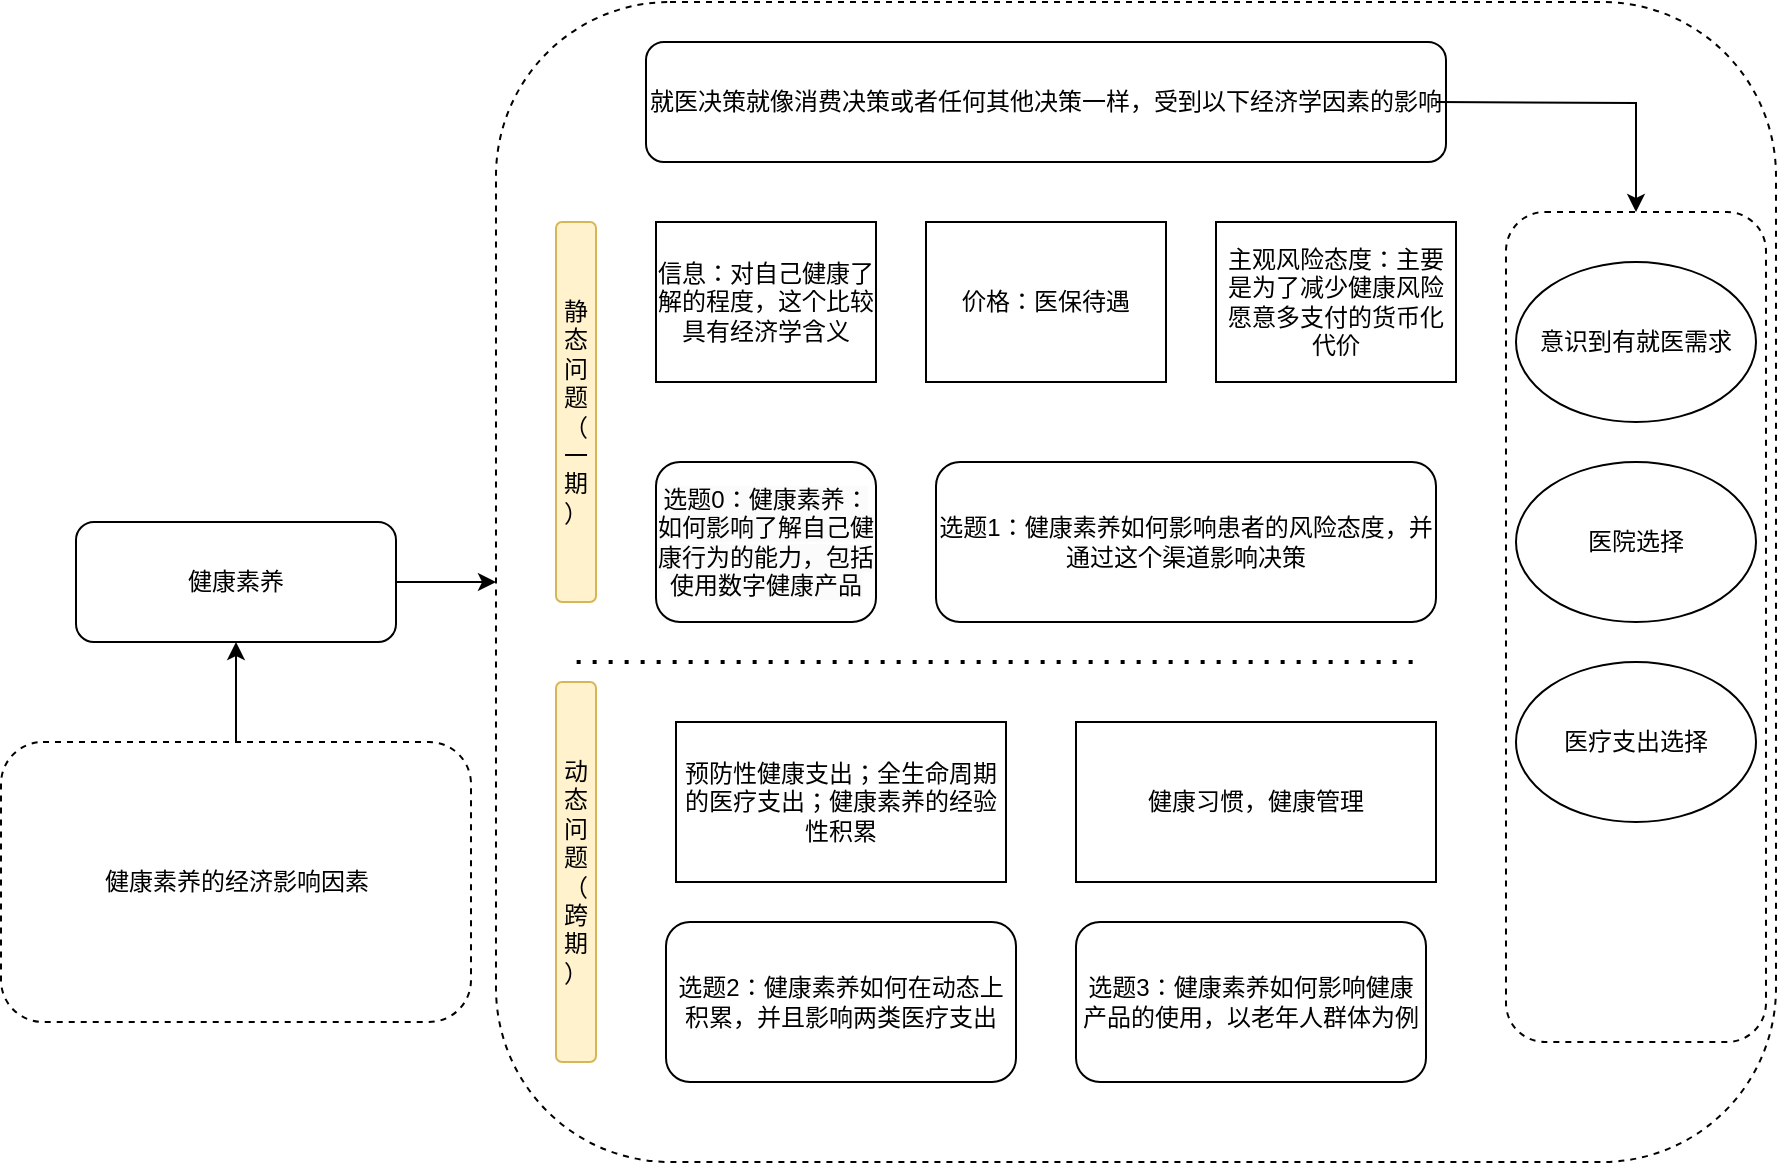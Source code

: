 <mxfile version="24.4.9" type="github">
  <diagram name="Page-1" id="74e2e168-ea6b-b213-b513-2b3c1d86103e">
    <mxGraphModel dx="993" dy="525" grid="1" gridSize="10" guides="1" tooltips="1" connect="1" arrows="1" fold="1" page="1" pageScale="1" pageWidth="1100" pageHeight="850" background="none" math="0" shadow="0">
      <root>
        <mxCell id="0" />
        <mxCell id="1" parent="0" />
        <mxCell id="t1rCLUD9ff3TvaaRqbfJ-22" value="" style="rounded=1;whiteSpace=wrap;html=1;dashed=1;fillColor=none;" vertex="1" parent="1">
          <mxGeometry x="310" y="40" width="640" height="580" as="geometry" />
        </mxCell>
        <mxCell id="t1rCLUD9ff3TvaaRqbfJ-1" value="就医决策就像消费决策或者任何其他决策一样，受到以下经济学因素的影响" style="rounded=1;whiteSpace=wrap;html=1;" vertex="1" parent="1">
          <mxGeometry x="385" y="60" width="400" height="60" as="geometry" />
        </mxCell>
        <mxCell id="t1rCLUD9ff3TvaaRqbfJ-3" value="信息：对自己健康了解的程度，这个比较具有经济学含义" style="rounded=0;whiteSpace=wrap;html=1;" vertex="1" parent="1">
          <mxGeometry x="390" y="150" width="110" height="80" as="geometry" />
        </mxCell>
        <mxCell id="t1rCLUD9ff3TvaaRqbfJ-5" value="价格：医保待遇" style="rounded=0;whiteSpace=wrap;html=1;" vertex="1" parent="1">
          <mxGeometry x="525" y="150" width="120" height="80" as="geometry" />
        </mxCell>
        <mxCell id="t1rCLUD9ff3TvaaRqbfJ-6" value="主观风险态度：主要是为了减少健康风险愿意多支付的货币化代价" style="rounded=0;whiteSpace=wrap;html=1;" vertex="1" parent="1">
          <mxGeometry x="670" y="150" width="120" height="80" as="geometry" />
        </mxCell>
        <mxCell id="t1rCLUD9ff3TvaaRqbfJ-7" value="意识到有就医需求" style="ellipse;whiteSpace=wrap;html=1;" vertex="1" parent="1">
          <mxGeometry x="820" y="170" width="120" height="80" as="geometry" />
        </mxCell>
        <mxCell id="t1rCLUD9ff3TvaaRqbfJ-8" value="医院选择" style="ellipse;whiteSpace=wrap;html=1;" vertex="1" parent="1">
          <mxGeometry x="820" y="270" width="120" height="80" as="geometry" />
        </mxCell>
        <mxCell id="t1rCLUD9ff3TvaaRqbfJ-9" value="医疗支出选择" style="ellipse;whiteSpace=wrap;html=1;" vertex="1" parent="1">
          <mxGeometry x="820" y="370" width="120" height="80" as="geometry" />
        </mxCell>
        <mxCell id="t1rCLUD9ff3TvaaRqbfJ-10" value="" style="endArrow=none;dashed=1;html=1;dashPattern=1 3;strokeWidth=2;rounded=0;exitX=0.063;exitY=0.569;exitDx=0;exitDy=0;exitPerimeter=0;" edge="1" parent="1" source="t1rCLUD9ff3TvaaRqbfJ-22">
          <mxGeometry width="50" height="50" relative="1" as="geometry">
            <mxPoint x="400" y="370" as="sourcePoint" />
            <mxPoint x="770" y="370" as="targetPoint" />
          </mxGeometry>
        </mxCell>
        <mxCell id="t1rCLUD9ff3TvaaRqbfJ-12" value="静态问题（ 一期 ）" style="rounded=1;whiteSpace=wrap;html=1;fillColor=#fff2cc;strokeColor=#d6b656;" vertex="1" parent="1">
          <mxGeometry x="340" y="150" width="20" height="190" as="geometry" />
        </mxCell>
        <mxCell id="t1rCLUD9ff3TvaaRqbfJ-13" value="动态问题（ 跨期 ）" style="rounded=1;whiteSpace=wrap;html=1;fillColor=#fff2cc;strokeColor=#d6b656;" vertex="1" parent="1">
          <mxGeometry x="340" y="380" width="20" height="190" as="geometry" />
        </mxCell>
        <mxCell id="t1rCLUD9ff3TvaaRqbfJ-14" value="健康习惯，健康管理" style="rounded=0;whiteSpace=wrap;html=1;" vertex="1" parent="1">
          <mxGeometry x="600" y="400" width="180" height="80" as="geometry" />
        </mxCell>
        <mxCell id="t1rCLUD9ff3TvaaRqbfJ-15" value="" style="endArrow=classic;html=1;rounded=0;edgeStyle=orthogonalEdgeStyle;entryX=0.5;entryY=0;entryDx=0;entryDy=0;" edge="1" parent="1" target="t1rCLUD9ff3TvaaRqbfJ-17">
          <mxGeometry width="50" height="50" relative="1" as="geometry">
            <mxPoint x="780" y="90" as="sourcePoint" />
            <mxPoint x="880" y="120" as="targetPoint" />
          </mxGeometry>
        </mxCell>
        <mxCell id="t1rCLUD9ff3TvaaRqbfJ-17" value="" style="rounded=1;whiteSpace=wrap;html=1;dashed=1;fillColor=none;" vertex="1" parent="1">
          <mxGeometry x="815" y="145" width="130" height="415" as="geometry" />
        </mxCell>
        <mxCell id="t1rCLUD9ff3TvaaRqbfJ-19" value="预防性健康支出；全生命周期的医疗支出；健康素养的经验性积累" style="rounded=0;whiteSpace=wrap;html=1;" vertex="1" parent="1">
          <mxGeometry x="400" y="400" width="165" height="80" as="geometry" />
        </mxCell>
        <mxCell id="t1rCLUD9ff3TvaaRqbfJ-25" value="" style="edgeStyle=orthogonalEdgeStyle;rounded=0;orthogonalLoop=1;jettySize=auto;html=1;" edge="1" parent="1" source="t1rCLUD9ff3TvaaRqbfJ-20" target="t1rCLUD9ff3TvaaRqbfJ-22">
          <mxGeometry relative="1" as="geometry" />
        </mxCell>
        <mxCell id="t1rCLUD9ff3TvaaRqbfJ-20" value="健康素养" style="rounded=1;whiteSpace=wrap;html=1;" vertex="1" parent="1">
          <mxGeometry x="100" y="300" width="160" height="60" as="geometry" />
        </mxCell>
        <mxCell id="t1rCLUD9ff3TvaaRqbfJ-27" value="&lt;br&gt;&lt;span style=&quot;color: rgb(0, 0, 0); font-family: Helvetica; font-size: 12px; font-style: normal; font-variant-ligatures: normal; font-variant-caps: normal; font-weight: 400; letter-spacing: normal; orphans: 2; text-align: center; text-indent: 0px; text-transform: none; widows: 2; word-spacing: 0px; -webkit-text-stroke-width: 0px; white-space: normal; background-color: rgb(251, 251, 251); text-decoration-thickness: initial; text-decoration-style: initial; text-decoration-color: initial; display: inline !important; float: none;&quot;&gt;选题0：健康素养：如何影响了解自己健康行为的能力，包括使用数字健康产品&lt;/span&gt;&lt;div&gt;&lt;br&gt;&lt;/div&gt;" style="rounded=1;whiteSpace=wrap;html=1;" vertex="1" parent="1">
          <mxGeometry x="390" y="270" width="110" height="80" as="geometry" />
        </mxCell>
        <mxCell id="t1rCLUD9ff3TvaaRqbfJ-28" value="选题1：健康素养如何影响患者的风险态度，并通过这个渠道影响决策" style="rounded=1;whiteSpace=wrap;html=1;" vertex="1" parent="1">
          <mxGeometry x="530" y="270" width="250" height="80" as="geometry" />
        </mxCell>
        <mxCell id="t1rCLUD9ff3TvaaRqbfJ-29" value="选题2：健康素养如何在动态上积累，并且影响两类医疗支出" style="rounded=1;whiteSpace=wrap;html=1;" vertex="1" parent="1">
          <mxGeometry x="395" y="500" width="175" height="80" as="geometry" />
        </mxCell>
        <mxCell id="t1rCLUD9ff3TvaaRqbfJ-30" value="选题3：健康素养如何影响健康产品的使用，以老年人群体为例" style="rounded=1;whiteSpace=wrap;html=1;" vertex="1" parent="1">
          <mxGeometry x="600" y="500" width="175" height="80" as="geometry" />
        </mxCell>
        <mxCell id="t1rCLUD9ff3TvaaRqbfJ-32" value="" style="edgeStyle=orthogonalEdgeStyle;rounded=0;orthogonalLoop=1;jettySize=auto;html=1;" edge="1" parent="1" source="t1rCLUD9ff3TvaaRqbfJ-31" target="t1rCLUD9ff3TvaaRqbfJ-20">
          <mxGeometry relative="1" as="geometry" />
        </mxCell>
        <mxCell id="t1rCLUD9ff3TvaaRqbfJ-31" value="健康素养的经济影响因素" style="rounded=1;whiteSpace=wrap;html=1;dashed=1;fillColor=none;" vertex="1" parent="1">
          <mxGeometry x="62.5" y="410" width="235" height="140" as="geometry" />
        </mxCell>
      </root>
    </mxGraphModel>
  </diagram>
</mxfile>
